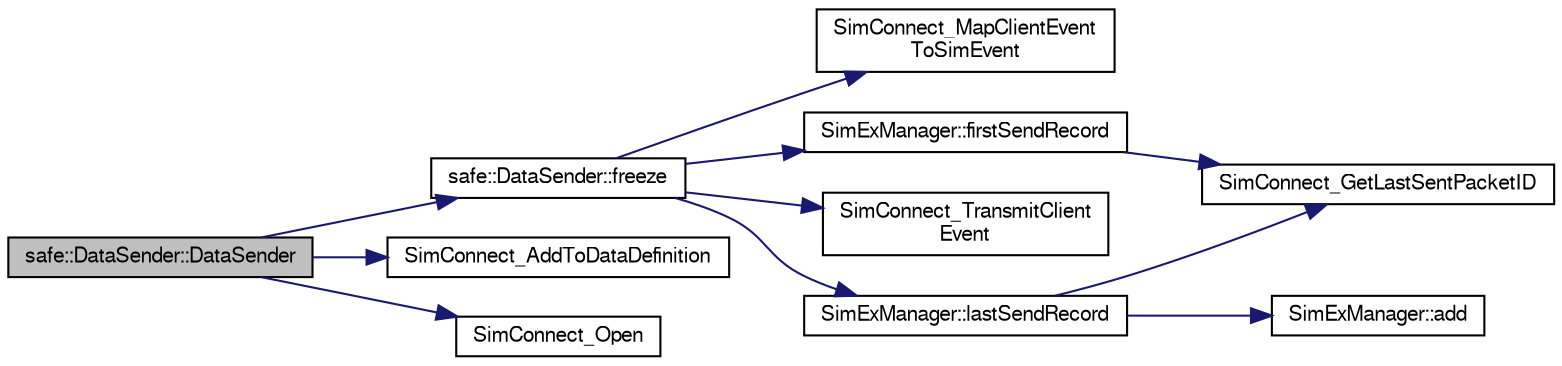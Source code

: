 digraph "safe::DataSender::DataSender"
{
  bgcolor="transparent";
  edge [fontname="FreeSans",fontsize="10",labelfontname="FreeSans",labelfontsize="10"];
  node [fontname="FreeSans",fontsize="10",shape=record];
  rankdir="LR";
  Node1 [label="safe::DataSender::DataSender",height=0.2,width=0.4,color="black", fillcolor="grey75", style="filled" fontcolor="black"];
  Node1 -> Node2 [color="midnightblue",fontsize="10",style="solid",fontname="FreeSans"];
  Node2 [label="safe::DataSender::freeze",height=0.2,width=0.4,color="black",URL="$classsafe_1_1DataSender.html#a0a33d17a5f0b91757aaee65ae29fdedf"];
  Node2 -> Node3 [color="midnightblue",fontsize="10",style="solid",fontname="FreeSans"];
  Node3 [label="SimConnect_MapClientEvent\lToSimEvent",height=0.2,width=0.4,color="black",URL="$SimConnect_8h.html#a80fc358256c8fccea8c8ae687b0e27e1"];
  Node2 -> Node4 [color="midnightblue",fontsize="10",style="solid",fontname="FreeSans"];
  Node4 [label="SimExManager::firstSendRecord",height=0.2,width=0.4,color="black",URL="$classSimExManager.html#a9d815a07d82c57eb8c6ed593dd6157fe"];
  Node4 -> Node5 [color="midnightblue",fontsize="10",style="solid",fontname="FreeSans"];
  Node5 [label="SimConnect_GetLastSentPacketID",height=0.2,width=0.4,color="black",URL="$SimConnect_8h.html#acc0248e3b6f865327911312346394227"];
  Node2 -> Node6 [color="midnightblue",fontsize="10",style="solid",fontname="FreeSans"];
  Node6 [label="SimConnect_TransmitClient\lEvent",height=0.2,width=0.4,color="black",URL="$SimConnect_8h.html#a239562b4e9e95063c58dedd1cb8791ea"];
  Node2 -> Node7 [color="midnightblue",fontsize="10",style="solid",fontname="FreeSans"];
  Node7 [label="SimExManager::lastSendRecord",height=0.2,width=0.4,color="black",URL="$classSimExManager.html#aecd7292ab1e8e417d6b7d57c10e52971"];
  Node7 -> Node8 [color="midnightblue",fontsize="10",style="solid",fontname="FreeSans"];
  Node8 [label="SimExManager::add",height=0.2,width=0.4,color="black",URL="$classSimExManager.html#ab25590abbd9f1e5a291328ac6c3d2125"];
  Node7 -> Node5 [color="midnightblue",fontsize="10",style="solid",fontname="FreeSans"];
  Node1 -> Node9 [color="midnightblue",fontsize="10",style="solid",fontname="FreeSans"];
  Node9 [label="SimConnect_AddToDataDefinition",height=0.2,width=0.4,color="black",URL="$SimConnect_8h.html#a2dceb52226912fe345b113f1bb98f849"];
  Node1 -> Node10 [color="midnightblue",fontsize="10",style="solid",fontname="FreeSans"];
  Node10 [label="SimConnect_Open",height=0.2,width=0.4,color="black",URL="$SimConnect_8h.html#a6ffd99497cdf2f372367c072a47208f4"];
}
